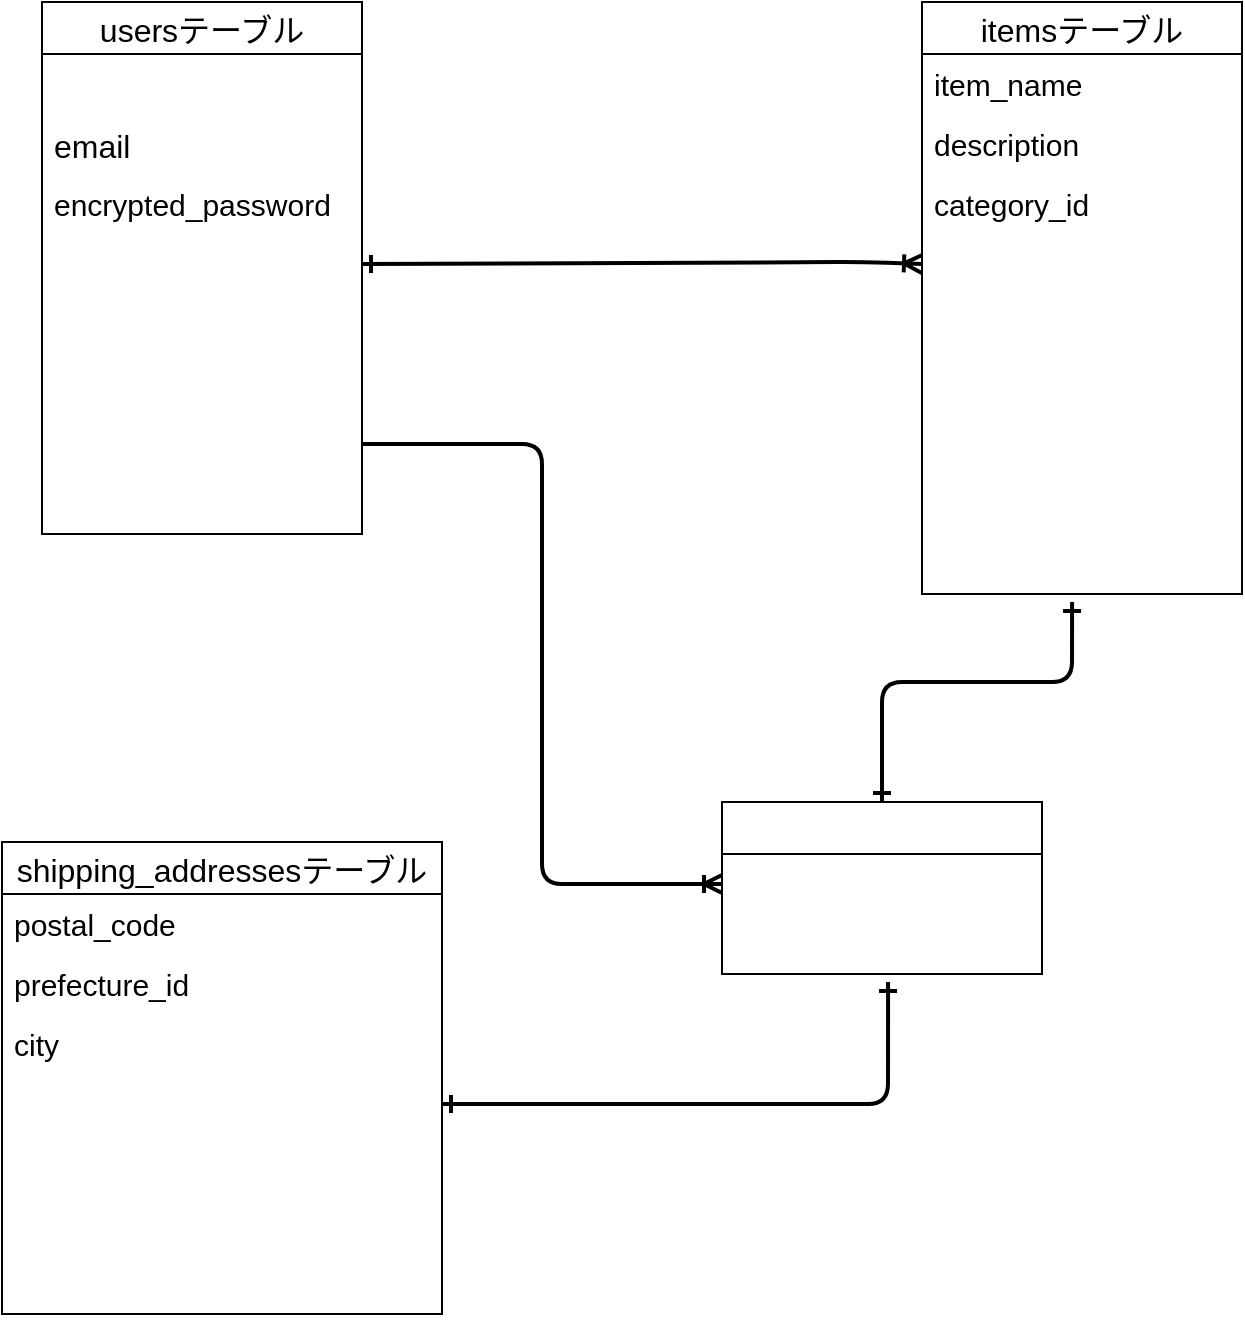 <mxfile>
    <diagram id="T-myv-nBkJSIP4_Fk3kk" name="ページ1">
        <mxGraphModel dx="1359" dy="1901" grid="1" gridSize="10" guides="1" tooltips="1" connect="1" arrows="1" fold="1" page="1" pageScale="1" pageWidth="827" pageHeight="1169" math="0" shadow="0">
            <root>
                <mxCell id="0"/>
                <mxCell id="1" parent="0"/>
                <mxCell id="57" value="usersテーブル" style="swimlane;fontStyle=0;childLayout=stackLayout;horizontal=1;startSize=26;horizontalStack=0;resizeParent=1;resizeParentMax=0;resizeLast=0;collapsible=1;marginBottom=0;align=center;fontSize=16;" parent="1" vertex="1">
                    <mxGeometry x="-760" y="-1120" width="160" height="266" as="geometry"/>
                </mxCell>
                <mxCell id="58" value="nickname" style="text;strokeColor=none;fillColor=none;spacingLeft=4;spacingRight=4;overflow=hidden;rotatable=0;points=[[0,0.5],[1,0.5]];portConstraint=eastwest;fontSize=15;fontColor=#FFFFFF;" parent="57" vertex="1">
                    <mxGeometry y="26" width="160" height="30" as="geometry"/>
                </mxCell>
                <mxCell id="59" value="email" style="text;strokeColor=none;fillColor=none;spacingLeft=4;spacingRight=4;overflow=hidden;rotatable=0;points=[[0,0.5],[1,0.5]];portConstraint=eastwest;fontSize=16;" parent="57" vertex="1">
                    <mxGeometry y="56" width="160" height="30" as="geometry"/>
                </mxCell>
                <mxCell id="60" value="encrypted_password" style="text;strokeColor=none;fillColor=none;spacingLeft=4;spacingRight=4;overflow=hidden;rotatable=0;points=[[0,0.5],[1,0.5]];portConstraint=eastwest;fontSize=15;" parent="57" vertex="1">
                    <mxGeometry y="86" width="160" height="30" as="geometry"/>
                </mxCell>
                <mxCell id="61" value="last_name" style="text;strokeColor=none;fillColor=none;spacingLeft=4;spacingRight=4;overflow=hidden;rotatable=0;points=[[0,0.5],[1,0.5]];portConstraint=eastwest;fontSize=15;fontColor=#FFFFFF;" parent="57" vertex="1">
                    <mxGeometry y="116" width="160" height="30" as="geometry"/>
                </mxCell>
                <mxCell id="62" value="first_name" style="text;strokeColor=none;fillColor=none;spacingLeft=4;spacingRight=4;overflow=hidden;rotatable=0;points=[[0,0.5],[1,0.5]];portConstraint=eastwest;fontSize=15;fontColor=#FFFFFF;" parent="57" vertex="1">
                    <mxGeometry y="146" width="160" height="30" as="geometry"/>
                </mxCell>
                <mxCell id="63" value="last_name_kana" style="text;strokeColor=none;fillColor=none;spacingLeft=4;spacingRight=4;overflow=hidden;rotatable=0;points=[[0,0.5],[1,0.5]];portConstraint=eastwest;fontSize=15;fontColor=#FFFFFF;" parent="57" vertex="1">
                    <mxGeometry y="176" width="160" height="30" as="geometry"/>
                </mxCell>
                <mxCell id="64" value="first_name_kana" style="text;strokeColor=none;fillColor=none;spacingLeft=4;spacingRight=4;overflow=hidden;rotatable=0;points=[[0,0.5],[1,0.5]];portConstraint=eastwest;fontSize=15;fontColor=#FFFFFF;" parent="57" vertex="1">
                    <mxGeometry y="206" width="160" height="30" as="geometry"/>
                </mxCell>
                <mxCell id="65" value="birthday" style="text;strokeColor=none;fillColor=none;spacingLeft=4;spacingRight=4;overflow=hidden;rotatable=0;points=[[0,0.5],[1,0.5]];portConstraint=eastwest;fontSize=15;fontColor=#FFFFFF;" parent="57" vertex="1">
                    <mxGeometry y="236" width="160" height="30" as="geometry"/>
                </mxCell>
                <mxCell id="66" value="itemsテーブル" style="swimlane;fontStyle=0;childLayout=stackLayout;horizontal=1;startSize=26;horizontalStack=0;resizeParent=1;resizeParentMax=0;resizeLast=0;collapsible=1;marginBottom=0;align=center;fontSize=16;" parent="1" vertex="1">
                    <mxGeometry x="-320" y="-1120" width="160" height="296" as="geometry"/>
                </mxCell>
                <mxCell id="67" value="item_name" style="text;strokeColor=none;fillColor=none;spacingLeft=4;spacingRight=4;overflow=hidden;rotatable=0;points=[[0,0.5],[1,0.5]];portConstraint=eastwest;fontSize=15;" parent="66" vertex="1">
                    <mxGeometry y="26" width="160" height="30" as="geometry"/>
                </mxCell>
                <mxCell id="68" value="description" style="text;strokeColor=none;fillColor=none;spacingLeft=4;spacingRight=4;overflow=hidden;rotatable=0;points=[[0,0.5],[1,0.5]];portConstraint=eastwest;fontSize=15;" parent="66" vertex="1">
                    <mxGeometry y="56" width="160" height="30" as="geometry"/>
                </mxCell>
                <mxCell id="69" value="category_id" style="text;strokeColor=none;fillColor=none;spacingLeft=4;spacingRight=4;overflow=hidden;rotatable=0;points=[[0,0.5],[1,0.5]];portConstraint=eastwest;fontSize=15;" parent="66" vertex="1">
                    <mxGeometry y="86" width="160" height="30" as="geometry"/>
                </mxCell>
                <mxCell id="70" value="state_id" style="text;strokeColor=none;fillColor=none;spacingLeft=4;spacingRight=4;overflow=hidden;rotatable=0;points=[[0,0.5],[1,0.5]];portConstraint=eastwest;fontSize=15;fontColor=#FFFFFF;" parent="66" vertex="1">
                    <mxGeometry y="116" width="160" height="30" as="geometry"/>
                </mxCell>
                <mxCell id="71" value="shipping_fee_id" style="text;strokeColor=none;fillColor=none;spacingLeft=4;spacingRight=4;overflow=hidden;rotatable=0;points=[[0,0.5],[1,0.5]];portConstraint=eastwest;fontSize=15;fontColor=#FFFFFF;" parent="66" vertex="1">
                    <mxGeometry y="146" width="160" height="30" as="geometry"/>
                </mxCell>
                <mxCell id="72" value="prefecture_id" style="text;strokeColor=none;fillColor=none;spacingLeft=4;spacingRight=4;overflow=hidden;rotatable=0;points=[[0,0.5],[1,0.5]];portConstraint=eastwest;fontSize=15;fontColor=#FFFFFF;" parent="66" vertex="1">
                    <mxGeometry y="176" width="160" height="30" as="geometry"/>
                </mxCell>
                <mxCell id="73" value="shipping_duration_id" style="text;strokeColor=none;fillColor=none;spacingLeft=4;spacingRight=4;overflow=hidden;rotatable=0;points=[[0,0.5],[1,0.5]];portConstraint=eastwest;fontSize=15;fontColor=#FFFFFF;" parent="66" vertex="1">
                    <mxGeometry y="206" width="160" height="30" as="geometry"/>
                </mxCell>
                <mxCell id="74" value="price" style="text;strokeColor=none;fillColor=none;spacingLeft=4;spacingRight=4;overflow=hidden;rotatable=0;points=[[0,0.5],[1,0.5]];portConstraint=eastwest;fontSize=15;fontColor=#FFFFFF;" parent="66" vertex="1">
                    <mxGeometry y="236" width="160" height="30" as="geometry"/>
                </mxCell>
                <mxCell id="75" value="user_id" style="text;strokeColor=none;fillColor=none;spacingLeft=4;spacingRight=4;overflow=hidden;rotatable=0;points=[[0,0.5],[1,0.5]];portConstraint=eastwest;fontSize=15;fontColor=#FFFFFF;" parent="66" vertex="1">
                    <mxGeometry y="266" width="160" height="30" as="geometry"/>
                </mxCell>
                <mxCell id="76" value="shipping_addressesテーブル" style="swimlane;fontStyle=0;childLayout=stackLayout;horizontal=1;startSize=26;horizontalStack=0;resizeParent=1;resizeParentMax=0;resizeLast=0;collapsible=1;marginBottom=0;align=center;fontSize=16;" parent="1" vertex="1">
                    <mxGeometry x="-780" y="-700" width="220" height="236" as="geometry"/>
                </mxCell>
                <mxCell id="77" value="postal_code" style="text;strokeColor=none;fillColor=none;spacingLeft=4;spacingRight=4;overflow=hidden;rotatable=0;points=[[0,0.5],[1,0.5]];portConstraint=eastwest;fontSize=15;" parent="76" vertex="1">
                    <mxGeometry y="26" width="220" height="30" as="geometry"/>
                </mxCell>
                <mxCell id="78" value="prefecture_id" style="text;strokeColor=none;fillColor=none;spacingLeft=4;spacingRight=4;overflow=hidden;rotatable=0;points=[[0,0.5],[1,0.5]];portConstraint=eastwest;fontSize=15;" parent="76" vertex="1">
                    <mxGeometry y="56" width="220" height="30" as="geometry"/>
                </mxCell>
                <mxCell id="79" value="city" style="text;strokeColor=none;fillColor=none;spacingLeft=4;spacingRight=4;overflow=hidden;rotatable=0;points=[[0,0.5],[1,0.5]];portConstraint=eastwest;fontSize=15;" parent="76" vertex="1">
                    <mxGeometry y="86" width="220" height="30" as="geometry"/>
                </mxCell>
                <mxCell id="80" value="street_address" style="text;strokeColor=none;fillColor=none;spacingLeft=4;spacingRight=4;overflow=hidden;rotatable=0;points=[[0,0.5],[1,0.5]];portConstraint=eastwest;fontSize=15;fontColor=#FFFFFF;" parent="76" vertex="1">
                    <mxGeometry y="116" width="220" height="30" as="geometry"/>
                </mxCell>
                <mxCell id="81" value="building" style="text;strokeColor=none;fillColor=none;spacingLeft=4;spacingRight=4;overflow=hidden;rotatable=0;points=[[0,0.5],[1,0.5]];portConstraint=eastwest;fontSize=16;fontColor=#FFFFFF;" parent="76" vertex="1">
                    <mxGeometry y="146" width="220" height="30" as="geometry"/>
                </mxCell>
                <mxCell id="82" value="phone_number" style="text;strokeColor=none;fillColor=none;spacingLeft=4;spacingRight=4;overflow=hidden;rotatable=0;points=[[0,0.5],[1,0.5]];portConstraint=eastwest;fontSize=15;fontColor=#FFFFFF;" parent="76" vertex="1">
                    <mxGeometry y="176" width="220" height="30" as="geometry"/>
                </mxCell>
                <mxCell id="83" value="user_id" style="text;strokeColor=none;fillColor=none;spacingLeft=4;spacingRight=4;overflow=hidden;rotatable=0;points=[[0,0.5],[1,0.5]];portConstraint=eastwest;fontSize=15;fontColor=#FFFFFF;" parent="76" vertex="1">
                    <mxGeometry y="206" width="220" height="30" as="geometry"/>
                </mxCell>
                <mxCell id="84" style="edgeStyle=none;html=1;exitX=1;exitY=0.5;exitDx=0;exitDy=0;entryX=0;entryY=0.5;entryDx=0;entryDy=0;fontSize=15;fontColor=#FFFFFF;endArrow=ERoneToMany;endFill=0;startArrow=ERone;startFill=0;strokeWidth=2;arcSize=25;" parent="1" source="61" target="70" edge="1">
                    <mxGeometry relative="1" as="geometry">
                        <Array as="points">
                            <mxPoint x="-350" y="-990"/>
                        </Array>
                    </mxGeometry>
                </mxCell>
                <mxCell id="86" value="buyersテーブル" style="swimlane;fontStyle=0;childLayout=stackLayout;horizontal=1;startSize=26;horizontalStack=0;resizeParent=1;resizeParentMax=0;resizeLast=0;collapsible=1;marginBottom=0;align=center;fontSize=16;fontColor=#FFFFFF;" parent="1" vertex="1">
                    <mxGeometry x="-420" y="-720" width="160" height="86" as="geometry"/>
                </mxCell>
                <mxCell id="87" value="user_id" style="text;strokeColor=none;fillColor=none;spacingLeft=4;spacingRight=4;overflow=hidden;rotatable=0;points=[[0,0.5],[1,0.5]];portConstraint=eastwest;fontSize=15;fontColor=#FFFFFF;" parent="86" vertex="1">
                    <mxGeometry y="26" width="160" height="30" as="geometry"/>
                </mxCell>
                <mxCell id="88" value="item_id" style="text;strokeColor=none;fillColor=none;spacingLeft=4;spacingRight=4;overflow=hidden;rotatable=0;points=[[0,0.5],[1,0.5]];portConstraint=eastwest;fontSize=15;fontColor=#FFFFFF;" parent="86" vertex="1">
                    <mxGeometry y="56" width="160" height="30" as="geometry"/>
                </mxCell>
                <mxCell id="89" value="" style="endArrow=ERone;html=1;rounded=1;strokeWidth=2;fontSize=13;fontColor=#FFFFFF;entryX=0.469;entryY=1.133;entryDx=0;entryDy=0;entryPerimeter=0;edgeStyle=orthogonalEdgeStyle;exitX=0.5;exitY=0;exitDx=0;exitDy=0;startArrow=ERone;startFill=0;endFill=0;" parent="1" source="86" target="75" edge="1">
                    <mxGeometry relative="1" as="geometry">
                        <mxPoint x="-420" y="-790" as="sourcePoint"/>
                        <mxPoint x="-260" y="-790" as="targetPoint"/>
                        <Array as="points">
                            <mxPoint x="-340" y="-780"/>
                            <mxPoint x="-245" y="-780"/>
                        </Array>
                    </mxGeometry>
                </mxCell>
                <mxCell id="90" value="" style="edgeStyle=orthogonalEdgeStyle;fontSize=12;html=1;endArrow=ERoneToMany;rounded=1;strokeWidth=2;fontColor=#FFFFFF;exitX=1;exitY=0.5;exitDx=0;exitDy=0;entryX=0;entryY=0.5;entryDx=0;entryDy=0;" parent="1" source="64" target="87" edge="1">
                    <mxGeometry width="100" height="100" relative="1" as="geometry">
                        <mxPoint x="-540" y="-750" as="sourcePoint"/>
                        <mxPoint x="-440" y="-850" as="targetPoint"/>
                    </mxGeometry>
                </mxCell>
                <mxCell id="93" value="" style="fontSize=12;html=1;endArrow=ERone;endFill=1;rounded=1;strokeWidth=2;fontColor=#FFFFFF;startArrow=ERone;startFill=0;exitX=1;exitY=0.5;exitDx=0;exitDy=0;entryX=0.519;entryY=1.133;entryDx=0;entryDy=0;entryPerimeter=0;edgeStyle=orthogonalEdgeStyle;" parent="1" source="80" edge="1" target="88">
                    <mxGeometry width="100" height="100" relative="1" as="geometry">
                        <mxPoint x="-680" y="-702" as="sourcePoint"/>
                        <mxPoint x="-320" y="-590" as="targetPoint"/>
                        <Array as="points">
                            <mxPoint x="-337" y="-569"/>
                        </Array>
                    </mxGeometry>
                </mxCell>
            </root>
        </mxGraphModel>
    </diagram>
</mxfile>